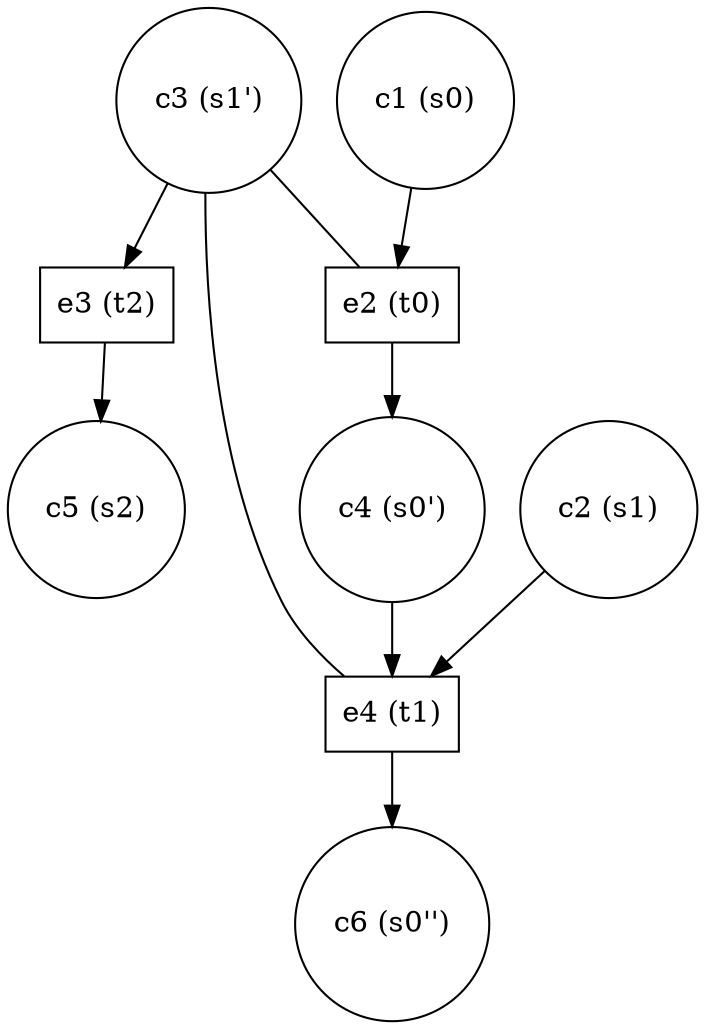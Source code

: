 digraph PetriNet {
// Places
p4 [shape=circle label="c4 (s0')"];
p1 [shape=circle label="c1 (s0)"];
p3 [shape=circle label="c3 (s1')"];
p6 [shape=circle label="c6 (s0'')"];
p2 [shape=circle label="c2 (s1)"];
p5 [shape=circle label="c5 (s2)"];
// Transitions
t3 [shape=box label="e3 (t2)"];
t2 [shape=box label="e2 (t0)"];
t4 [shape=box label="e4 (t1)"];
// Edges
p4 -> t4;
p1 -> t2;
p3 -> t3;
p2 -> t4;
t3 -> p5;
t2 -> p4;
p3 -> t2 [dir=none];
t4 -> p6;
p3 -> t4 [dir=none];
}
